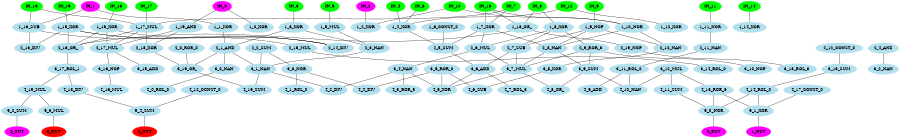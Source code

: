 digraph EACircuit {
rankdir=BT;
edge [dir=none];
size="6,6";
ordering=out;
node [color=magenta, style=filled];
"IN_0";
"IN_1";
"IN_2";
node [color=green, style=filled];
"IN_3";
"IN_4";
"IN_5";
"IN_6";
"IN_7";
"IN_8";
"IN_9";
"IN_10";
"IN_11";
"IN_12";
"IN_13";
"IN_14";
"IN_15";
"IN_16";
"IN_17";
"IN_18";
node [color=lightblue2, style=filled];
{ rank=same; "1_0_XOR"; "1_1_XOR"; "1_2_XOR"; "1_3_XOR"; "1_4_XOR"; "1_5_MUL"; "1_6_CONST_0"; "1_7_XOR"; "1_8_XOR"; "1_9_NOP"; "1_10_NOR"; "1_11_NOR"; "1_12_XOR"; "1_13_SUB"; "1_14_XOR"; "1_15_XOR"; "1_16_XOR"; "1_17_MUL"; "1_18_OR_"; "1_19_AND"; }
"1_0_XOR" -> "IN_0";
"1_1_XOR" -> "IN_1";
"1_2_XOR" -> "IN_2";
"1_2_XOR" -> "IN_10";
"1_3_XOR" -> "IN_3";
"1_4_XOR" -> "IN_4";
"1_4_XOR" -> "IN_6";
"1_4_XOR" -> "IN_12";
"1_5_MUL" -> "IN_5";
"1_7_XOR" -> "IN_18";
"1_7_XOR" -> "IN_7";
"1_8_XOR" -> "IN_8";
"1_9_NOP" -> "IN_9";
"1_10_NOR" -> "IN_10";
"1_10_NOR" -> "IN_18";
"1_11_NOR" -> "IN_11";
"1_12_XOR" -> "IN_12";
"1_13_SUB" -> "IN_13";
"1_13_SUB" -> "IN_1";
"1_14_XOR" -> "IN_14";
"1_15_XOR" -> "IN_15";
"1_16_XOR" -> "IN_16";
"1_17_MUL" -> "IN_13";
"1_17_MUL" -> "IN_17";
"1_17_MUL" -> "IN_7";
"1_18_OR_" -> "IN_18";
"1_18_OR_" -> "IN_8";
"1_19_AND" -> "IN_0";
node [color=lightblue2, style=filled];
{ rank=same; "2_0_ROR_0"; "2_1_AND"; "2_2_SUM"; "2_3_NAN"; "2_4_AND"; "2_5_SUM"; "2_6_MUL"; "2_7_SUB"; "2_8_NAN"; "2_9_ROR_3"; "2_10_NAN"; "2_11_NAN"; "2_12_CONST_0"; "2_13_DIV"; "2_14_DIV"; "2_15_MUL"; "2_16_OR_"; "2_17_MUL"; "2_18_XOR"; "2_19_NOP"; }
"2_1_AND" -> "1_1_XOR";
"2_1_AND" -> "1_3_XOR";
"2_3_NAN" -> "1_3_XOR";
"2_3_NAN" -> "1_5_MUL";
"2_5_SUM" -> "1_4_XOR";
"2_5_SUM" -> "1_6_CONST_0";
"2_5_SUM" -> "1_7_XOR";
"2_6_MUL" -> "1_7_XOR";
"2_6_MUL" -> "1_8_XOR";
"2_7_SUB" -> "1_8_XOR";
"2_7_SUB" -> "1_9_NOP";
"2_8_NAN" -> "1_7_XOR";
"2_8_NAN" -> "1_9_NOP";
"2_8_NAN" -> "1_10_NOR";
"2_9_ROR_3" -> "1_8_XOR";
"2_10_NAN" -> "1_9_NOP";
"2_10_NAN" -> "1_10_NOR";
"2_11_NAN" -> "1_11_NOR";
"2_13_DIV" -> "1_13_SUB";
"2_13_DIV" -> "1_15_XOR";
"2_14_DIV" -> "1_13_SUB";
"2_14_DIV" -> "1_15_XOR";
"2_14_DIV" -> "1_16_XOR";
"2_15_MUL" -> "1_15_XOR";
"2_16_OR_" -> "1_15_XOR";
"2_16_OR_" -> "1_16_XOR";
"2_16_OR_" -> "1_17_MUL";
"2_16_OR_" -> "1_18_OR_";
"2_17_MUL" -> "1_16_XOR";
"2_17_MUL" -> "1_17_MUL";
"2_17_MUL" -> "1_19_AND";
"2_18_XOR" -> "1_17_MUL";
"2_18_XOR" -> "1_19_AND";
"2_19_NOP" -> "1_18_OR_";
node [color=lightblue2, style=filled];
{ rank=same; "3_0_NAN"; "3_1_NAN"; "3_2_NAN"; "3_3_NOR"; "3_4_NAN"; "3_5_ROR_0"; "3_6_ADD"; "3_7_MUL"; "3_8_XOR"; "3_9_SUM"; "3_10_NOP"; "3_11_ROL_0"; "3_12_MUL"; "3_13_SUM"; "3_14_ROL_0"; "3_15_ADD"; "3_16_NOP"; "3_17_ROL_1"; "3_18_ROL_3"; "3_19_OR_"; }
"3_0_NAN" -> "2_1_AND";
"3_1_NAN" -> "2_1_AND";
"3_1_NAN" -> "2_2_SUM";
"3_1_NAN" -> "2_3_NAN";
"3_2_NAN" -> "2_4_AND";
"3_3_NOR" -> "2_2_SUM";
"3_4_NAN" -> "2_6_MUL";
"3_6_ADD" -> "2_5_SUM";
"3_6_ADD" -> "2_7_SUB";
"3_7_MUL" -> "2_6_MUL";
"3_7_MUL" -> "2_7_SUB";
"3_7_MUL" -> "2_8_NAN";
"3_7_MUL" -> "2_9_ROR_3";
"3_8_XOR" -> "2_10_NAN";
"3_9_SUM" -> "2_8_NAN";
"3_9_SUM" -> "2_9_ROR_3";
"3_10_NOP" -> "2_9_ROR_3";
"3_11_ROL_0" -> "2_11_NAN";
"3_13_SUM" -> "2_12_CONST_0";
"3_14_ROL_0" -> "2_15_MUL";
"3_15_ADD" -> "2_17_MUL";
"3_16_NOP" -> "2_17_MUL";
"3_17_ROL_1" -> "2_16_OR_";
"3_18_ROL_3" -> "2_19_NOP";
"3_19_OR_" -> "2_18_XOR";
"3_19_OR_" -> "2_0_ROR_0";
"3_19_OR_" -> "2_1_AND";
node [color=lightblue2, style=filled];
{ rank=same; "4_0_ROL_0"; "4_1_ROL_0"; "4_2_DIV"; "4_3_ROR_5"; "4_4_DIV"; "4_5_XOR"; "4_6_SUB"; "4_7_ROL_3"; "4_8_OR_"; "4_9_ADD"; "4_10_NAN"; "4_11_SUM"; "4_12_CONST_0"; "4_13_ROR_6"; "4_14_ROL_0"; "4_15_MUL"; "4_16_MUL"; "4_17_CONST_0"; "4_18_DIV"; "4_19_SUM"; }
"4_0_ROL_0" -> "3_0_NAN";
"4_1_ROL_0" -> "3_3_NOR";
"4_2_DIV" -> "3_1_NAN";
"4_2_DIV" -> "3_4_NAN";
"4_3_ROR_5" -> "3_4_NAN";
"4_4_DIV" -> "3_3_NOR";
"4_4_DIV" -> "3_5_ROR_0";
"4_5_XOR" -> "3_4_NAN";
"4_5_XOR" -> "3_5_ROR_0";
"4_5_XOR" -> "3_6_ADD";
"4_5_XOR" -> "3_7_MUL";
"4_6_SUB" -> "3_5_ROR_0";
"4_6_SUB" -> "3_8_XOR";
"4_7_ROL_3" -> "3_6_ADD";
"4_8_OR_" -> "3_7_MUL";
"4_8_OR_" -> "3_9_SUM";
"4_9_ADD" -> "3_11_ROL_0";
"4_10_NAN" -> "3_9_SUM";
"4_10_NAN" -> "3_11_ROL_0";
"4_10_NAN" -> "3_12_MUL";
"4_11_SUM" -> "3_12_MUL";
"4_13_ROR_6" -> "3_12_MUL";
"4_14_ROL_0" -> "3_13_SUM";
"4_15_MUL" -> "3_17_ROL_1";
"4_16_MUL" -> "3_16_NOP";
"4_18_DIV" -> "3_17_ROL_1";
"4_19_SUM" -> "3_19_OR_";
"4_19_SUM" -> "3_1_NAN";
node [color=lightblue2, style=filled];
{ rank=same; "5_0_NOR"; "5_1_XOR"; "5_2_SUM"; "5_3_MUL"; "5_4_SUM"; }
"5_0_NOR" -> "4_11_SUM";
"5_0_NOR" -> "4_13_ROR_6";
"5_0_NOR" -> "4_14_ROL_0";
"5_1_XOR" -> "4_13_ROR_6";
"5_1_XOR" -> "4_14_ROL_0";
"5_1_XOR" -> "4_17_CONST_0";
"5_2_SUM" -> "4_15_MUL";
"5_3_MUL" -> "4_15_MUL";
"5_4_SUM" -> "4_18_DIV";
"5_4_SUM" -> "4_12_CONST_0";
node [color=magenta];
"0_OUT" -> "5_0_NOR";
"1_OUT" -> "5_1_XOR";
"2_OUT" -> "5_2_SUM";
node [color=red];
"3_OUT" -> "5_3_MUL";
"4_OUT" -> "5_4_SUM";
}